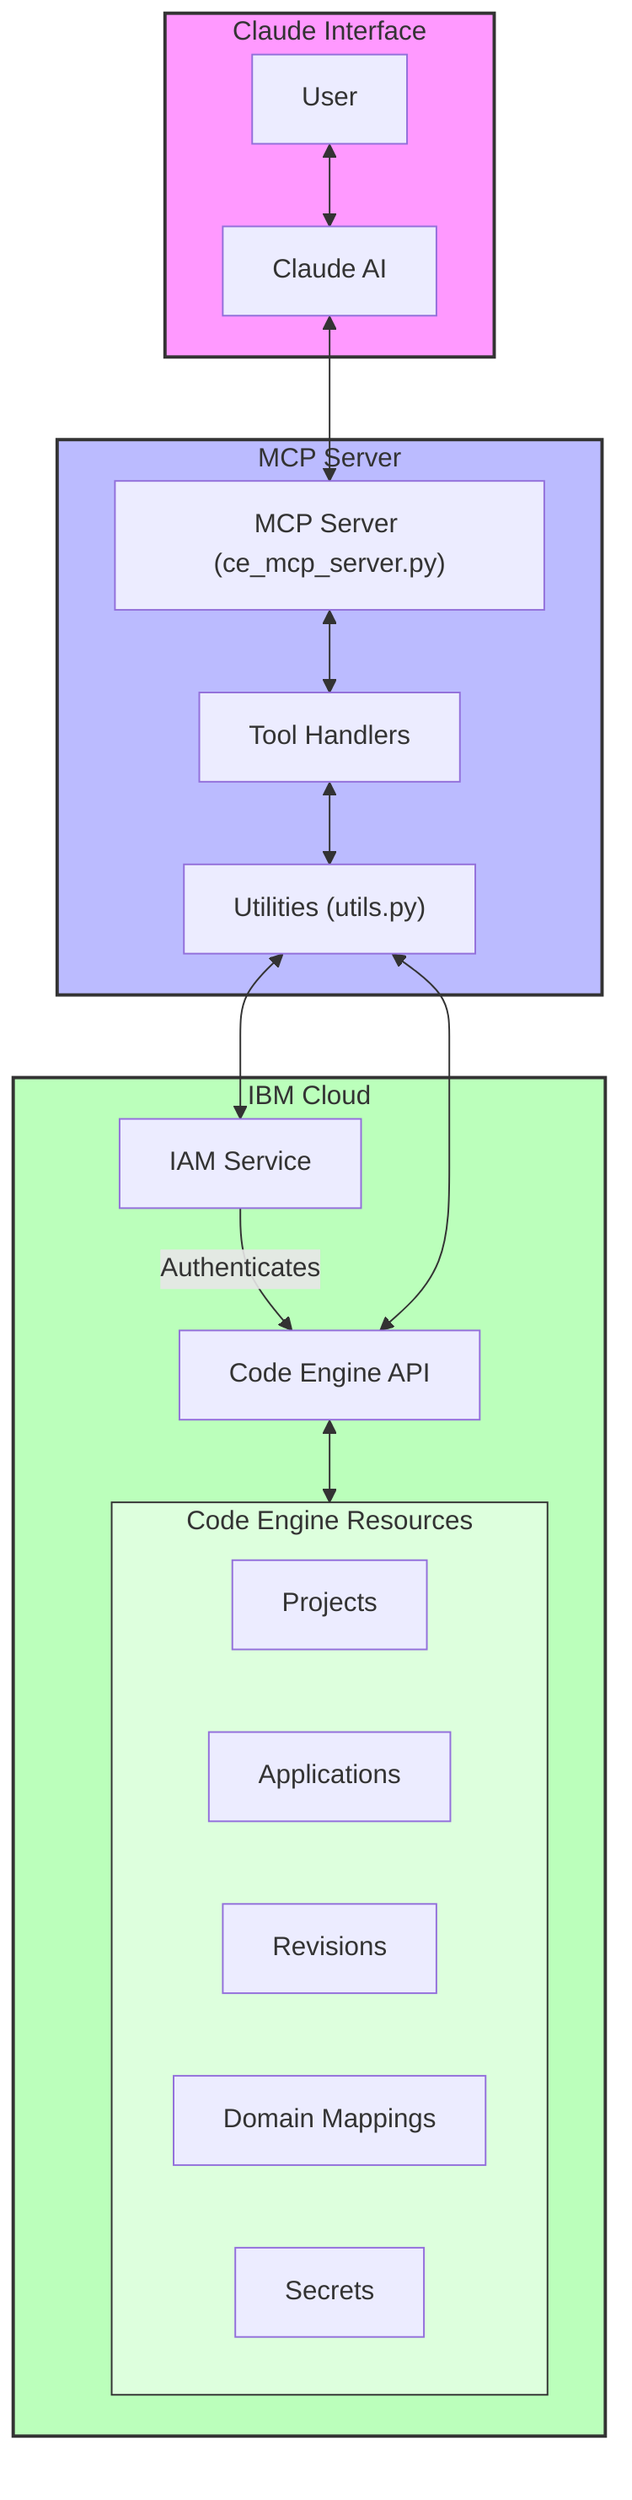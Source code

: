 flowchart TB
    subgraph Claude["Claude Interface"]
        user["User"]
        claude["Claude AI"]
    end

    subgraph MCP["MCP Server"]
        server["MCP Server (ce_mcp_server.py)"]
        tools["Tool Handlers"]
        utils["Utilities (utils.py)"]
    end

    subgraph IBM["IBM Cloud"]
        iam["IAM Service"]
        ce["Code Engine API"]
        subgraph Resources["Code Engine Resources"]
            projects["Projects"]
            apps["Applications"]
            revisions["Revisions"]
            domains["Domain Mappings"]
            secrets["Secrets"]
        end
    end

    %% Connections
    user <--> claude
    claude <--> server
    server <--> tools
    tools <--> utils
    utils <--> iam
    iam -- "Authenticates" --> ce
    utils <--> ce
    ce <--> Resources

    %% Component Details
    classDef claudeClass fill:#f9f,stroke:#333,stroke-width:2px
    classDef mcpClass fill:#bbf,stroke:#333,stroke-width:2px
    classDef ibmClass fill:#bfb,stroke:#333,stroke-width:2px
    classDef resourceClass fill:#dfd,stroke:#333,stroke-width:1px

    class Claude claudeClass
    class MCP mcpClass
    class IBM ibmClass
    class Resources resourceClass